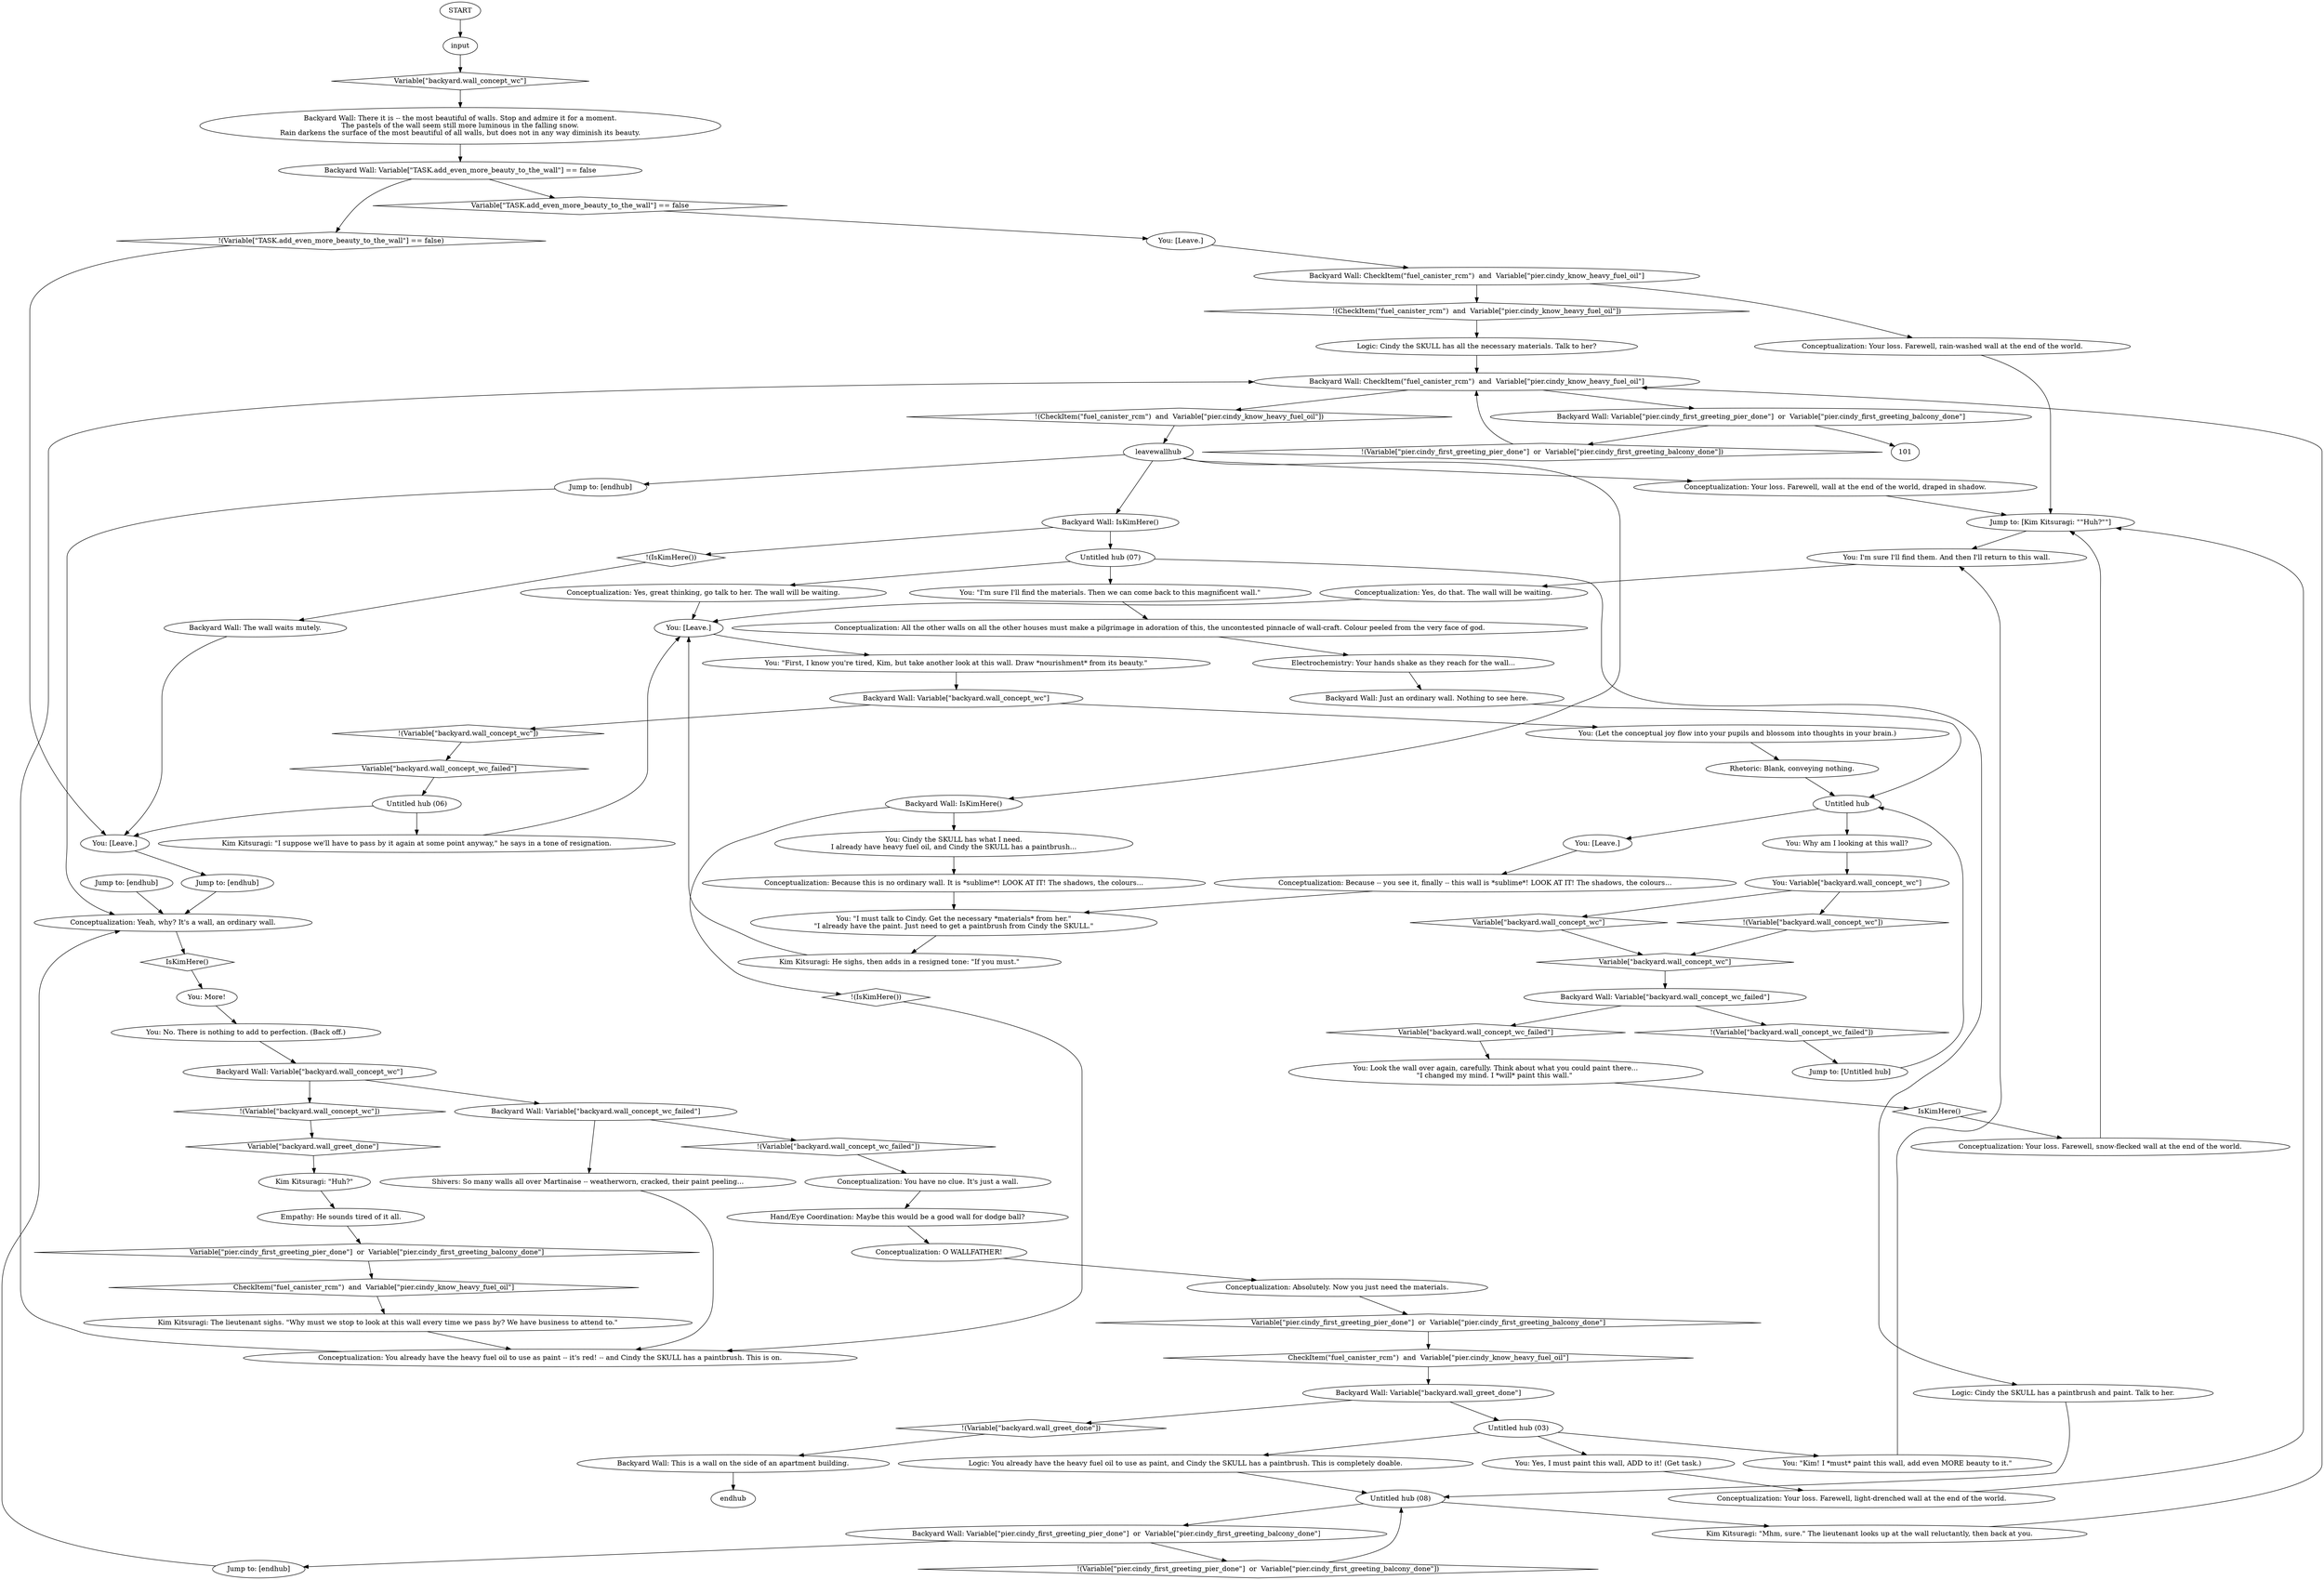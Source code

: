 # BACKYARD / MOTHER OF ALL WALLS
# Stop everything and direct all attention to that wall -- it's sublime!
# ==================================================
digraph G {
	  0 [label="START"];
	  1 [label="input"];
	  2 [label="You: Why am I looking at this wall?"];
	  3 [label="You: Variable[\"backyard.wall_concept_wc\"]"];
	  4 [label="Variable[\"backyard.wall_concept_wc\"]", shape=diamond];
	  5 [label="!(Variable[\"backyard.wall_concept_wc\"])", shape=diamond];
	  6 [label="You: Yes, I must paint this wall, ADD to it! (Get task.)"];
	  7 [label="Kim Kitsuragi: He sighs, then adds in a resigned tone: \"If you must.\""];
	  8 [label="Backyard Wall: There it is -- the most beautiful of walls. Stop and admire it for a moment.\nThe pastels of the wall seem still more luminous in the falling snow.\nRain darkens the surface of the most beautiful of all walls, but does not in any way diminish its beauty."];
	  9 [label="You: \"Kim! I *must* paint this wall, add even MORE beauty to it.\""];
	  10 [label="Jump to: [endhub]"];
	  11 [label="Backyard Wall: This is a wall on the side of an apartment building."];
	  12 [label="Backyard Wall: The wall waits mutely."];
	  13 [label="Electrochemistry: Your hands shake as they reach for the wall..."];
	  14 [label="Logic: Cindy the SKULL has all the necessary materials. Talk to her?"];
	  15 [label="Empathy: He sounds tired of it all."];
	  16 [label="Hand/Eye Coordination: Maybe this would be a good wall for dodge ball?"];
	  17 [label="Conceptualization: Yes, do that. The wall will be waiting."];
	  18 [label="You: [Leave.]"];
	  19 [label="Backyard Wall: Variable[\"TASK.add_even_more_beauty_to_the_wall\"] == false"];
	  20 [label="Variable[\"TASK.add_even_more_beauty_to_the_wall\"] == false", shape=diamond];
	  21 [label="!(Variable[\"TASK.add_even_more_beauty_to_the_wall\"] == false)", shape=diamond];
	  22 [label="You: \"I'm sure I'll find the materials. Then we can come back to this magnificent wall.\""];
	  23 [label="You: [Leave.]"];
	  24 [label="Untitled hub (08)"];
	  25 [label="Untitled hub"];
	  26 [label="You: [Leave.]"];
	  27 [label="Conceptualization: You have no clue. It's just a wall."];
	  28 [label="Backyard Wall: Variable[\"backyard.wall_concept_wc_failed\"]"];
	  29 [label="Variable[\"backyard.wall_concept_wc_failed\"]", shape=diamond];
	  30 [label="!(Variable[\"backyard.wall_concept_wc_failed\"])", shape=diamond];
	  31 [label="Jump to: [endhub]"];
	  32 [label="Conceptualization: Because -- you see it, finally -- this wall is *sublime*! LOOK AT IT! The shadows, the colours..."];
	  33 [label="You: Look the wall over again, carefully. Think about what you could paint there...\n\"I changed my mind. I *will* paint this wall.\" "];
	  34 [label="Kim Kitsuragi: \"I suppose we'll have to pass by it again at some point anyway,\" he says in a tone of resignation."];
	  35 [label="Conceptualization: All the other walls on all the other houses must make a pilgrimage in adoration of this, the uncontested pinnacle of wall-craft. Colour peeled from the very face of god."];
	  36 [label="Rhetoric: Blank, conveying nothing."];
	  37 [label="endhub"];
	  38 [label="Conceptualization: Yeah, why? It's a wall, an ordinary wall."];
	  39 [label="Untitled hub (06)"];
	  40 [label="You: [Leave.]"];
	  41 [label="Jump to: [Kim Kitsuragi: \"\"Huh?\"\"]"];
	  42 [label="Conceptualization: Your loss. Farewell, snow-flecked wall at the end of the world."];
	  43 [label="Conceptualization: Your loss. Farewell, wall at the end of the world, draped in shadow."];
	  44 [label="Backyard Wall: IsKimHere()"];
	  45 [label="IsKimHere()", shape=diamond];
	  46 [label="!(IsKimHere())", shape=diamond];
	  47 [label="You: Cindy the SKULL has what I need.\nI already have heavy fuel oil, and Cindy the SKULL has a paintbrush..."];
	  48 [label="Kim Kitsuragi: \"Mhm, sure.\" The lieutenant looks up at the wall reluctantly, then back at you."];
	  49 [label="Backyard Wall: Variable[\"backyard.wall_concept_wc\"]"];
	  50 [label="Variable[\"backyard.wall_concept_wc\"]", shape=diamond];
	  51 [label="!(Variable[\"backyard.wall_concept_wc\"])", shape=diamond];
	  52 [label="You: (Let the conceptual joy flow into your pupils and blossom into thoughts in your brain.)"];
	  53 [label="You: \"I must talk to Cindy. Get the necessary *materials* from her.\"\n\"I already have the paint. Just need to get a paintbrush from Cindy the SKULL.\""];
	  54 [label="Conceptualization: Yes, great thinking, go talk to her. The wall will be waiting."];
	  55 [label="Conceptualization: Because this is no ordinary wall. It is *sublime*! LOOK AT IT! The shadows, the colours..."];
	  56 [label="Jump to: [Untitled hub]"];
	  57 [label="Conceptualization: You already have the heavy fuel oil to use as paint -- it's red! -- and Cindy the SKULL has a paintbrush. This is on."];
	  58 [label="Kim Kitsuragi: The lieutenant sighs. \"Why must we stop to look at this wall every time we pass by? We have business to attend to.\""];
	  59 [label="You: More!"];
	  60 [label="Backyard Wall: Just an ordinary wall. Nothing to see here."];
	  61 [label="Kim Kitsuragi: \"Huh?\""];
	  62 [label="You: I'm sure I'll find them. And then I'll return to this wall."];
	  63 [label="Backyard Wall: Variable[\"pier.cindy_first_greeting_pier_done\"]  or  Variable[\"pier.cindy_first_greeting_balcony_done\"]"];
	  64 [label="Variable[\"pier.cindy_first_greeting_pier_done\"]  or  Variable[\"pier.cindy_first_greeting_balcony_done\"]", shape=diamond];
	  65 [label="!(Variable[\"pier.cindy_first_greeting_pier_done\"]  or  Variable[\"pier.cindy_first_greeting_balcony_done\"])", shape=diamond];
	  66 [label="Jump to: [endhub]"];
	  67 [label="You: \"First, I know you're tired, Kim, but take another look at this wall. Draw *nourishment* from its beauty.\""];
	  68 [label="Logic: Cindy the SKULL has a paintbrush and paint. Talk to her."];
	  69 [label="leavewallhub"];
	  70 [label="Backyard Wall: Variable[\"backyard.wall_concept_wc\"]"];
	  71 [label="Variable[\"backyard.wall_concept_wc\"]", shape=diamond];
	  72 [label="!(Variable[\"backyard.wall_concept_wc\"])", shape=diamond];
	  73 [label="Backyard Wall: Variable[\"backyard.wall_concept_wc_failed\"]"];
	  74 [label="Variable[\"backyard.wall_concept_wc_failed\"]", shape=diamond];
	  75 [label="!(Variable[\"backyard.wall_concept_wc_failed\"])", shape=diamond];
	  76 [label="Shivers: So many walls all over Martinaise -- weatherworn, cracked, their paint peeling..."];
	  77 [label="Conceptualization: O WALLFATHER!"];
	  78 [label="You: No. There is nothing to add to perfection. (Back off.)"];
	  79 [label="Logic: You already have the heavy fuel oil to use as paint, and Cindy the SKULL has a paintbrush. This is completely doable."];
	  80 [label="Backyard Wall: Variable[\"backyard.wall_greet_done\"]"];
	  81 [label="Variable[\"backyard.wall_greet_done\"]", shape=diamond];
	  82 [label="!(Variable[\"backyard.wall_greet_done\"])", shape=diamond];
	  83 [label="Untitled hub (03)"];
	  84 [label="Conceptualization: Absolutely. Now you just need the materials."];
	  85 [label="Conceptualization: Your loss. Farewell, light-drenched wall at the end of the world."];
	  86 [label="Jump to: [endhub]"];
	  87 [label="Backyard Wall: CheckItem(\"fuel_canister_rcm\")  and  Variable[\"pier.cindy_know_heavy_fuel_oil\"]"];
	  88 [label="CheckItem(\"fuel_canister_rcm\")  and  Variable[\"pier.cindy_know_heavy_fuel_oil\"]", shape=diamond];
	  89 [label="!(CheckItem(\"fuel_canister_rcm\")  and  Variable[\"pier.cindy_know_heavy_fuel_oil\"])", shape=diamond];
	  90 [label="Conceptualization: Your loss. Farewell, rain-washed wall at the end of the world."];
	  91 [label="Backyard Wall: IsKimHere()"];
	  92 [label="IsKimHere()", shape=diamond];
	  93 [label="!(IsKimHere())", shape=diamond];
	  94 [label="Untitled hub (07)"];
	  95 [label="Backyard Wall: CheckItem(\"fuel_canister_rcm\")  and  Variable[\"pier.cindy_know_heavy_fuel_oil\"]"];
	  96 [label="CheckItem(\"fuel_canister_rcm\")  and  Variable[\"pier.cindy_know_heavy_fuel_oil\"]", shape=diamond];
	  97 [label="!(CheckItem(\"fuel_canister_rcm\")  and  Variable[\"pier.cindy_know_heavy_fuel_oil\"])", shape=diamond];
	  98 [label="Backyard Wall: Variable[\"pier.cindy_first_greeting_pier_done\"]  or  Variable[\"pier.cindy_first_greeting_balcony_done\"]"];
	  99 [label="Variable[\"pier.cindy_first_greeting_pier_done\"]  or  Variable[\"pier.cindy_first_greeting_balcony_done\"]", shape=diamond];
	  100 [label="!(Variable[\"pier.cindy_first_greeting_pier_done\"]  or  Variable[\"pier.cindy_first_greeting_balcony_done\"])", shape=diamond];
	  0 -> 1
	  1 -> 71
	  2 -> 3
	  3 -> 4
	  3 -> 5
	  4 -> 50
	  5 -> 50
	  6 -> 85
	  7 -> 18
	  8 -> 19
	  9 -> 62
	  10 -> 38
	  11 -> 37
	  12 -> 23
	  13 -> 60
	  14 -> 95
	  15 -> 99
	  16 -> 77
	  17 -> 18
	  18 -> 67
	  19 -> 20
	  19 -> 21
	  20 -> 40
	  21 -> 23
	  22 -> 35
	  23 -> 10
	  24 -> 48
	  24 -> 63
	  25 -> 2
	  25 -> 26
	  26 -> 32
	  27 -> 16
	  28 -> 29
	  28 -> 30
	  29 -> 33
	  30 -> 56
	  31 -> 38
	  32 -> 53
	  33 -> 92
	  34 -> 18
	  35 -> 13
	  36 -> 25
	  38 -> 45
	  39 -> 34
	  39 -> 23
	  40 -> 87
	  41 -> 62
	  42 -> 41
	  43 -> 41
	  44 -> 46
	  44 -> 47
	  45 -> 59
	  46 -> 57
	  47 -> 55
	  48 -> 95
	  49 -> 51
	  49 -> 52
	  50 -> 28
	  51 -> 74
	  52 -> 36
	  53 -> 7
	  54 -> 18
	  55 -> 53
	  56 -> 25
	  57 -> 95
	  58 -> 57
	  59 -> 78
	  60 -> 25
	  61 -> 15
	  62 -> 17
	  63 -> 65
	  63 -> 66
	  64 -> 96
	  65 -> 24
	  66 -> 38
	  67 -> 49
	  68 -> 24
	  69 -> 43
	  69 -> 91
	  69 -> 44
	  69 -> 86
	  70 -> 72
	  70 -> 73
	  71 -> 8
	  72 -> 81
	  73 -> 75
	  73 -> 76
	  74 -> 39
	  75 -> 27
	  76 -> 57
	  77 -> 84
	  78 -> 70
	  79 -> 24
	  80 -> 82
	  80 -> 83
	  81 -> 61
	  82 -> 11
	  83 -> 9
	  83 -> 6
	  83 -> 79
	  84 -> 64
	  85 -> 41
	  86 -> 38
	  87 -> 89
	  87 -> 90
	  88 -> 58
	  89 -> 14
	  90 -> 41
	  91 -> 93
	  91 -> 94
	  92 -> 42
	  93 -> 12
	  94 -> 68
	  94 -> 54
	  94 -> 22
	  95 -> 97
	  95 -> 98
	  96 -> 80
	  97 -> 69
	  98 -> 100
	  98 -> 101
	  99 -> 88
	  100 -> 95
}

